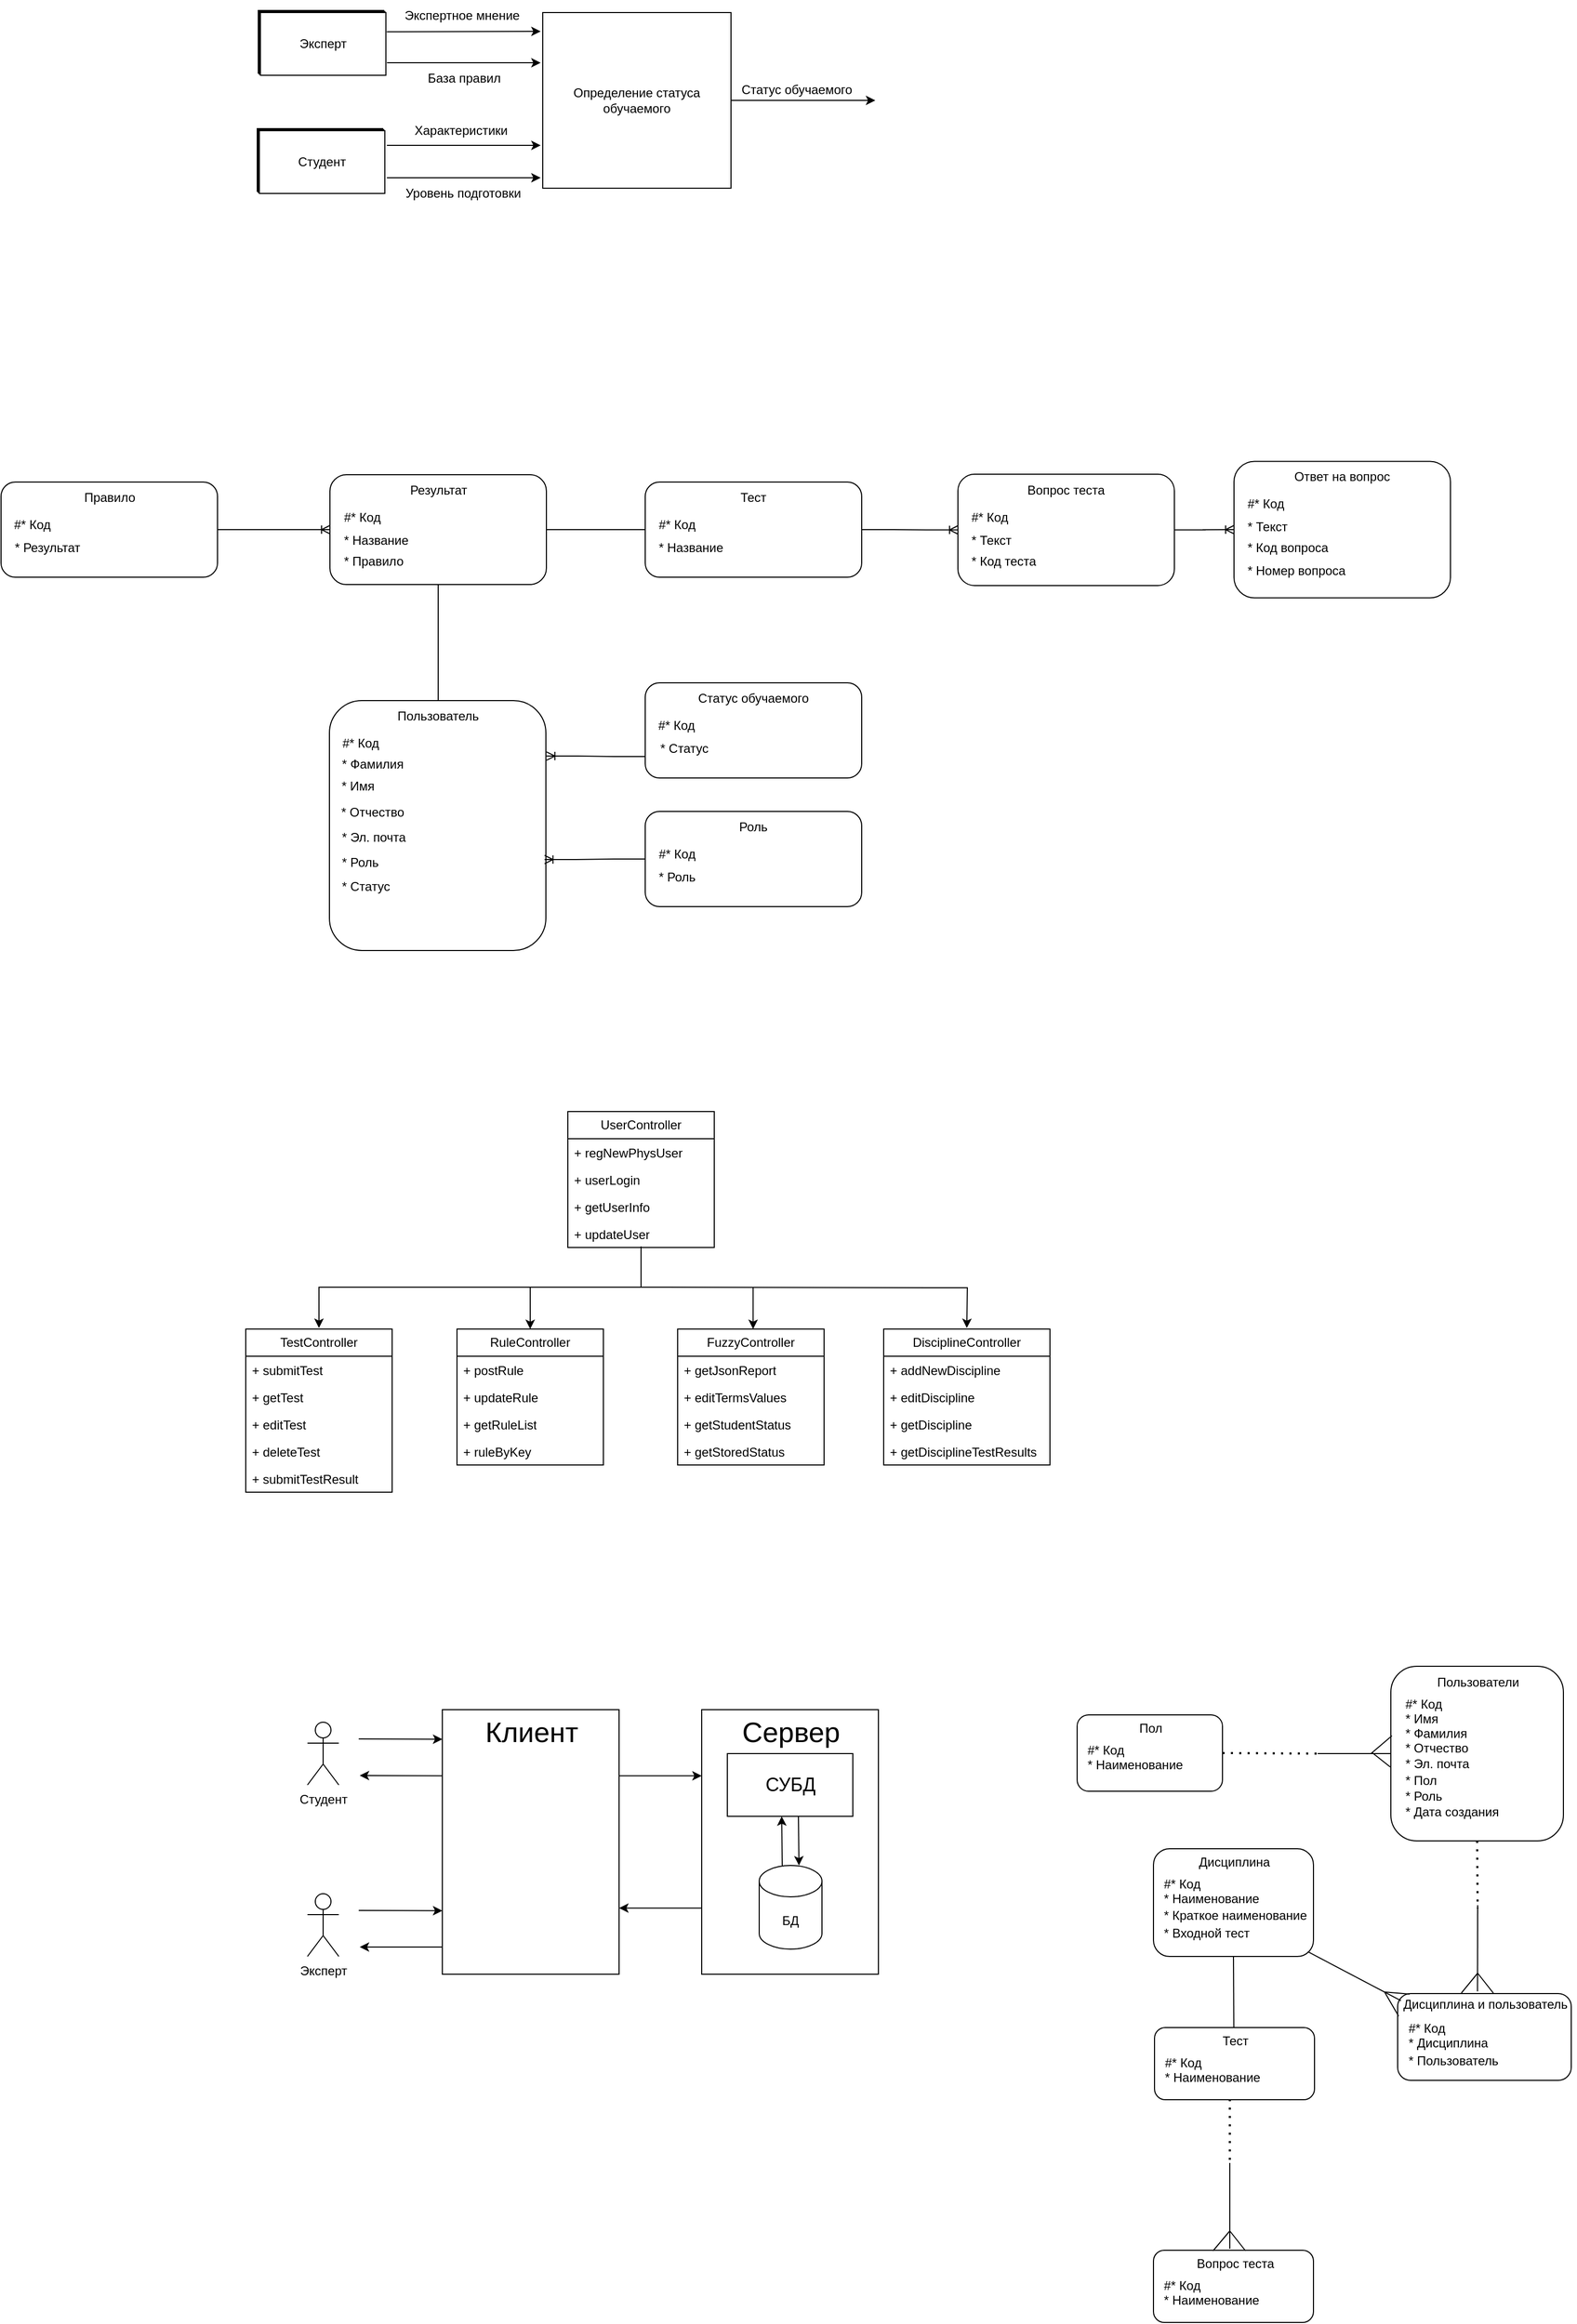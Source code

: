 <mxfile version="21.3.2" type="github">
  <diagram name="Page-1" id="r2jiotqS8Zv0sgoh7WJZ">
    <mxGraphModel dx="1830" dy="397" grid="0" gridSize="10" guides="1" tooltips="1" connect="1" arrows="1" fold="1" page="0" pageScale="1" pageWidth="827" pageHeight="1169" math="0" shadow="0">
      <root>
        <mxCell id="0" />
        <mxCell id="1" parent="0" />
        <mxCell id="Hc6-qmwHLXE1_6r6NP6y-1" value="" style="rounded=0;whiteSpace=wrap;html=1;" parent="1" vertex="1">
          <mxGeometry x="180" y="410" width="120" height="60" as="geometry" />
        </mxCell>
        <mxCell id="Hc6-qmwHLXE1_6r6NP6y-2" value="" style="rounded=0;whiteSpace=wrap;html=1;" parent="1" vertex="1">
          <mxGeometry x="181" y="411" width="120" height="60" as="geometry" />
        </mxCell>
        <mxCell id="Hc6-qmwHLXE1_6r6NP6y-3" value="Эксперт" style="rounded=0;whiteSpace=wrap;html=1;" parent="1" vertex="1">
          <mxGeometry x="182" y="412" width="120" height="60" as="geometry" />
        </mxCell>
        <mxCell id="Hc6-qmwHLXE1_6r6NP6y-4" value="" style="rounded=0;whiteSpace=wrap;html=1;" parent="1" vertex="1">
          <mxGeometry x="179" y="523" width="120" height="60" as="geometry" />
        </mxCell>
        <mxCell id="Hc6-qmwHLXE1_6r6NP6y-5" value="" style="rounded=0;whiteSpace=wrap;html=1;" parent="1" vertex="1">
          <mxGeometry x="180" y="524" width="120" height="60" as="geometry" />
        </mxCell>
        <mxCell id="Hc6-qmwHLXE1_6r6NP6y-6" value="Студент" style="rounded=0;whiteSpace=wrap;html=1;" parent="1" vertex="1">
          <mxGeometry x="181" y="525" width="120" height="60" as="geometry" />
        </mxCell>
        <mxCell id="Hc6-qmwHLXE1_6r6NP6y-7" value="Определение статуса обучаемого" style="rounded=0;whiteSpace=wrap;html=1;" parent="1" vertex="1">
          <mxGeometry x="452" y="412" width="180" height="168" as="geometry" />
        </mxCell>
        <mxCell id="Hc6-qmwHLXE1_6r6NP6y-8" value="" style="endArrow=classic;html=1;rounded=0;exitX=1.007;exitY=0.307;exitDx=0;exitDy=0;exitPerimeter=0;" parent="1" source="Hc6-qmwHLXE1_6r6NP6y-3" edge="1">
          <mxGeometry width="50" height="50" relative="1" as="geometry">
            <mxPoint x="340" y="520" as="sourcePoint" />
            <mxPoint x="450" y="430" as="targetPoint" />
          </mxGeometry>
        </mxCell>
        <mxCell id="Hc6-qmwHLXE1_6r6NP6y-9" value="Экспертное мнение" style="text;html=1;strokeColor=none;fillColor=none;align=center;verticalAlign=middle;whiteSpace=wrap;rounded=0;" parent="1" vertex="1">
          <mxGeometry x="300" y="400" width="150" height="30" as="geometry" />
        </mxCell>
        <mxCell id="Hc6-qmwHLXE1_6r6NP6y-10" value="" style="endArrow=classic;html=1;rounded=0;exitX=1.007;exitY=0.307;exitDx=0;exitDy=0;exitPerimeter=0;" parent="1" edge="1">
          <mxGeometry width="50" height="50" relative="1" as="geometry">
            <mxPoint x="303" y="460" as="sourcePoint" />
            <mxPoint x="450" y="460" as="targetPoint" />
          </mxGeometry>
        </mxCell>
        <mxCell id="Hc6-qmwHLXE1_6r6NP6y-11" value="База правил" style="text;html=1;strokeColor=none;fillColor=none;align=center;verticalAlign=middle;whiteSpace=wrap;rounded=0;" parent="1" vertex="1">
          <mxGeometry x="302" y="460" width="150" height="30" as="geometry" />
        </mxCell>
        <mxCell id="Hc6-qmwHLXE1_6r6NP6y-12" value="" style="endArrow=classic;html=1;rounded=0;exitX=1.007;exitY=0.307;exitDx=0;exitDy=0;exitPerimeter=0;" parent="1" edge="1">
          <mxGeometry width="50" height="50" relative="1" as="geometry">
            <mxPoint x="303" y="539" as="sourcePoint" />
            <mxPoint x="450" y="539" as="targetPoint" />
          </mxGeometry>
        </mxCell>
        <mxCell id="Hc6-qmwHLXE1_6r6NP6y-13" value="" style="endArrow=classic;html=1;rounded=0;exitX=1.007;exitY=0.307;exitDx=0;exitDy=0;exitPerimeter=0;" parent="1" edge="1">
          <mxGeometry width="50" height="50" relative="1" as="geometry">
            <mxPoint x="303" y="570" as="sourcePoint" />
            <mxPoint x="450" y="570" as="targetPoint" />
          </mxGeometry>
        </mxCell>
        <mxCell id="Hc6-qmwHLXE1_6r6NP6y-14" value="Характеристики" style="text;html=1;strokeColor=none;fillColor=none;align=center;verticalAlign=middle;whiteSpace=wrap;rounded=0;" parent="1" vertex="1">
          <mxGeometry x="299" y="510" width="150" height="30" as="geometry" />
        </mxCell>
        <mxCell id="Hc6-qmwHLXE1_6r6NP6y-16" value="Уровень подготовки" style="text;html=1;strokeColor=none;fillColor=none;align=center;verticalAlign=middle;whiteSpace=wrap;rounded=0;" parent="1" vertex="1">
          <mxGeometry x="301" y="570" width="150" height="30" as="geometry" />
        </mxCell>
        <mxCell id="Hc6-qmwHLXE1_6r6NP6y-17" value="" style="endArrow=classic;html=1;rounded=0;exitX=1;exitY=0.5;exitDx=0;exitDy=0;" parent="1" source="Hc6-qmwHLXE1_6r6NP6y-7" edge="1">
          <mxGeometry width="50" height="50" relative="1" as="geometry">
            <mxPoint x="590" y="510" as="sourcePoint" />
            <mxPoint x="770" y="496" as="targetPoint" />
          </mxGeometry>
        </mxCell>
        <mxCell id="Hc6-qmwHLXE1_6r6NP6y-18" value="Статус обучаемого" style="text;html=1;strokeColor=none;fillColor=none;align=center;verticalAlign=middle;whiteSpace=wrap;rounded=0;" parent="1" vertex="1">
          <mxGeometry x="620" y="471" width="150" height="30" as="geometry" />
        </mxCell>
        <mxCell id="RWuT2nsoBCj1wl-4rB-y-1" value="" style="rounded=1;whiteSpace=wrap;html=1;" parent="1" vertex="1">
          <mxGeometry x="-66" y="861" width="207" height="91" as="geometry" />
        </mxCell>
        <mxCell id="RWuT2nsoBCj1wl-4rB-y-2" value="Правило" style="text;html=1;strokeColor=none;fillColor=none;align=center;verticalAlign=middle;whiteSpace=wrap;rounded=0;" parent="1" vertex="1">
          <mxGeometry x="7.5" y="861" width="60" height="30" as="geometry" />
        </mxCell>
        <mxCell id="RWuT2nsoBCj1wl-4rB-y-3" value="#* Код" style="text;html=1;strokeColor=none;fillColor=none;align=center;verticalAlign=middle;whiteSpace=wrap;rounded=0;" parent="1" vertex="1">
          <mxGeometry x="-66" y="887" width="60" height="30" as="geometry" />
        </mxCell>
        <mxCell id="RWuT2nsoBCj1wl-4rB-y-4" value="* Результат" style="text;html=1;strokeColor=none;fillColor=none;align=center;verticalAlign=middle;whiteSpace=wrap;rounded=0;" parent="1" vertex="1">
          <mxGeometry x="-59" y="909" width="75" height="30" as="geometry" />
        </mxCell>
        <mxCell id="RWuT2nsoBCj1wl-4rB-y-8" value="" style="rounded=1;whiteSpace=wrap;html=1;" parent="1" vertex="1">
          <mxGeometry x="550" y="1053" width="207" height="91" as="geometry" />
        </mxCell>
        <mxCell id="RWuT2nsoBCj1wl-4rB-y-9" value="Статус обучаемого" style="text;html=1;strokeColor=none;fillColor=none;align=center;verticalAlign=middle;whiteSpace=wrap;rounded=0;" parent="1" vertex="1">
          <mxGeometry x="592.25" y="1053" width="122.5" height="30" as="geometry" />
        </mxCell>
        <mxCell id="RWuT2nsoBCj1wl-4rB-y-10" value="#* Код" style="text;html=1;strokeColor=none;fillColor=none;align=center;verticalAlign=middle;whiteSpace=wrap;rounded=0;" parent="1" vertex="1">
          <mxGeometry x="550" y="1079" width="60" height="30" as="geometry" />
        </mxCell>
        <mxCell id="RWuT2nsoBCj1wl-4rB-y-11" value="* Статус" style="text;html=1;strokeColor=none;fillColor=none;align=center;verticalAlign=middle;whiteSpace=wrap;rounded=0;" parent="1" vertex="1">
          <mxGeometry x="550" y="1101" width="75" height="30" as="geometry" />
        </mxCell>
        <mxCell id="RWuT2nsoBCj1wl-4rB-y-12" value="" style="rounded=1;whiteSpace=wrap;html=1;" parent="1" vertex="1">
          <mxGeometry x="248" y="1070" width="207" height="239" as="geometry" />
        </mxCell>
        <mxCell id="RWuT2nsoBCj1wl-4rB-y-13" value="Пользователь" style="text;html=1;strokeColor=none;fillColor=none;align=center;verticalAlign=middle;whiteSpace=wrap;rounded=0;" parent="1" vertex="1">
          <mxGeometry x="322" y="1070" width="60" height="30" as="geometry" />
        </mxCell>
        <mxCell id="RWuT2nsoBCj1wl-4rB-y-14" value="#* Код" style="text;html=1;strokeColor=none;fillColor=none;align=center;verticalAlign=middle;whiteSpace=wrap;rounded=0;" parent="1" vertex="1">
          <mxGeometry x="248" y="1096" width="60" height="30" as="geometry" />
        </mxCell>
        <mxCell id="RWuT2nsoBCj1wl-4rB-y-15" value="* Фамилия" style="text;html=1;strokeColor=none;fillColor=none;align=center;verticalAlign=middle;whiteSpace=wrap;rounded=0;" parent="1" vertex="1">
          <mxGeometry x="252" y="1115.5" width="75" height="30" as="geometry" />
        </mxCell>
        <mxCell id="RWuT2nsoBCj1wl-4rB-y-16" value="* Эл. почта" style="text;html=1;strokeColor=none;fillColor=none;align=left;verticalAlign=middle;whiteSpace=wrap;rounded=0;" parent="1" vertex="1">
          <mxGeometry x="258" y="1186" width="75" height="30" as="geometry" />
        </mxCell>
        <mxCell id="RWuT2nsoBCj1wl-4rB-y-17" value="" style="rounded=1;whiteSpace=wrap;html=1;" parent="1" vertex="1">
          <mxGeometry x="550" y="1176" width="207" height="91" as="geometry" />
        </mxCell>
        <mxCell id="RWuT2nsoBCj1wl-4rB-y-18" value="Роль" style="text;html=1;strokeColor=none;fillColor=none;align=center;verticalAlign=middle;whiteSpace=wrap;rounded=0;" parent="1" vertex="1">
          <mxGeometry x="592.25" y="1176" width="122.5" height="30" as="geometry" />
        </mxCell>
        <mxCell id="RWuT2nsoBCj1wl-4rB-y-19" value="#* Код" style="text;html=1;strokeColor=none;fillColor=none;align=left;verticalAlign=middle;whiteSpace=wrap;rounded=0;" parent="1" vertex="1">
          <mxGeometry x="561" y="1202" width="60" height="30" as="geometry" />
        </mxCell>
        <mxCell id="RWuT2nsoBCj1wl-4rB-y-20" value="* Роль" style="text;html=1;strokeColor=none;fillColor=none;align=left;verticalAlign=middle;whiteSpace=wrap;rounded=0;" parent="1" vertex="1">
          <mxGeometry x="561" y="1224" width="75" height="30" as="geometry" />
        </mxCell>
        <mxCell id="RWuT2nsoBCj1wl-4rB-y-21" value="* Роль" style="text;html=1;strokeColor=none;fillColor=none;align=left;verticalAlign=middle;whiteSpace=wrap;rounded=0;" parent="1" vertex="1">
          <mxGeometry x="258" y="1210" width="75" height="30" as="geometry" />
        </mxCell>
        <mxCell id="RWuT2nsoBCj1wl-4rB-y-22" value="* Статус" style="text;html=1;strokeColor=none;fillColor=none;align=left;verticalAlign=middle;whiteSpace=wrap;rounded=0;" parent="1" vertex="1">
          <mxGeometry x="258" y="1233" width="75" height="30" as="geometry" />
        </mxCell>
        <mxCell id="RWuT2nsoBCj1wl-4rB-y-24" value="" style="rounded=1;whiteSpace=wrap;html=1;" parent="1" vertex="1">
          <mxGeometry x="550" y="861" width="207" height="91" as="geometry" />
        </mxCell>
        <mxCell id="RWuT2nsoBCj1wl-4rB-y-25" value="Тест" style="text;html=1;strokeColor=none;fillColor=none;align=center;verticalAlign=middle;whiteSpace=wrap;rounded=0;" parent="1" vertex="1">
          <mxGeometry x="592.25" y="861" width="122.5" height="30" as="geometry" />
        </mxCell>
        <mxCell id="RWuT2nsoBCj1wl-4rB-y-26" value="#* Код" style="text;html=1;strokeColor=none;fillColor=none;align=left;verticalAlign=middle;whiteSpace=wrap;rounded=0;" parent="1" vertex="1">
          <mxGeometry x="561" y="887" width="60" height="30" as="geometry" />
        </mxCell>
        <mxCell id="RWuT2nsoBCj1wl-4rB-y-27" value="* Название" style="text;html=1;strokeColor=none;fillColor=none;align=left;verticalAlign=middle;whiteSpace=wrap;rounded=0;" parent="1" vertex="1">
          <mxGeometry x="561" y="909" width="75" height="30" as="geometry" />
        </mxCell>
        <mxCell id="RWuT2nsoBCj1wl-4rB-y-28" value="" style="rounded=1;whiteSpace=wrap;html=1;" parent="1" vertex="1">
          <mxGeometry x="248.5" y="854" width="207" height="105" as="geometry" />
        </mxCell>
        <mxCell id="RWuT2nsoBCj1wl-4rB-y-29" value="Результат" style="text;html=1;strokeColor=none;fillColor=none;align=center;verticalAlign=middle;whiteSpace=wrap;rounded=0;" parent="1" vertex="1">
          <mxGeometry x="290.75" y="854" width="122.5" height="30" as="geometry" />
        </mxCell>
        <mxCell id="RWuT2nsoBCj1wl-4rB-y-30" value="#* Код" style="text;html=1;strokeColor=none;fillColor=none;align=left;verticalAlign=middle;whiteSpace=wrap;rounded=0;" parent="1" vertex="1">
          <mxGeometry x="259.5" y="880" width="60" height="30" as="geometry" />
        </mxCell>
        <mxCell id="RWuT2nsoBCj1wl-4rB-y-31" value="* Название" style="text;html=1;strokeColor=none;fillColor=none;align=left;verticalAlign=middle;whiteSpace=wrap;rounded=0;" parent="1" vertex="1">
          <mxGeometry x="259.5" y="902" width="75" height="30" as="geometry" />
        </mxCell>
        <mxCell id="RWuT2nsoBCj1wl-4rB-y-32" value="* Правило" style="text;html=1;strokeColor=none;fillColor=none;align=left;verticalAlign=middle;whiteSpace=wrap;rounded=0;" parent="1" vertex="1">
          <mxGeometry x="259.5" y="922" width="75" height="30" as="geometry" />
        </mxCell>
        <mxCell id="RWuT2nsoBCj1wl-4rB-y-37" value="" style="rounded=1;whiteSpace=wrap;html=1;" parent="1" vertex="1">
          <mxGeometry x="849" y="853.5" width="207" height="106.5" as="geometry" />
        </mxCell>
        <mxCell id="RWuT2nsoBCj1wl-4rB-y-38" value="Вопрос теста" style="text;html=1;strokeColor=none;fillColor=none;align=center;verticalAlign=middle;whiteSpace=wrap;rounded=0;" parent="1" vertex="1">
          <mxGeometry x="891.25" y="853.5" width="122.5" height="30" as="geometry" />
        </mxCell>
        <mxCell id="RWuT2nsoBCj1wl-4rB-y-39" value="#* Код" style="text;html=1;strokeColor=none;fillColor=none;align=left;verticalAlign=middle;whiteSpace=wrap;rounded=0;" parent="1" vertex="1">
          <mxGeometry x="860" y="879.5" width="60" height="30" as="geometry" />
        </mxCell>
        <mxCell id="RWuT2nsoBCj1wl-4rB-y-40" value="* Текст" style="text;html=1;strokeColor=none;fillColor=none;align=left;verticalAlign=middle;whiteSpace=wrap;rounded=0;" parent="1" vertex="1">
          <mxGeometry x="860" y="901.5" width="75" height="30" as="geometry" />
        </mxCell>
        <mxCell id="RWuT2nsoBCj1wl-4rB-y-42" value="* Код теста" style="text;html=1;strokeColor=none;fillColor=none;align=left;verticalAlign=middle;whiteSpace=wrap;rounded=0;" parent="1" vertex="1">
          <mxGeometry x="860" y="921.5" width="127" height="30" as="geometry" />
        </mxCell>
        <mxCell id="RWuT2nsoBCj1wl-4rB-y-44" value="" style="rounded=1;whiteSpace=wrap;html=1;" parent="1" vertex="1">
          <mxGeometry x="1113" y="841.25" width="207" height="130.5" as="geometry" />
        </mxCell>
        <mxCell id="RWuT2nsoBCj1wl-4rB-y-45" value="Ответ на вопрос" style="text;html=1;strokeColor=none;fillColor=none;align=center;verticalAlign=middle;whiteSpace=wrap;rounded=0;" parent="1" vertex="1">
          <mxGeometry x="1155.25" y="841.25" width="122.5" height="30" as="geometry" />
        </mxCell>
        <mxCell id="RWuT2nsoBCj1wl-4rB-y-46" value="#* Код" style="text;html=1;strokeColor=none;fillColor=none;align=left;verticalAlign=middle;whiteSpace=wrap;rounded=0;" parent="1" vertex="1">
          <mxGeometry x="1124" y="867.25" width="60" height="30" as="geometry" />
        </mxCell>
        <mxCell id="RWuT2nsoBCj1wl-4rB-y-47" value="* Текст" style="text;html=1;strokeColor=none;fillColor=none;align=left;verticalAlign=middle;whiteSpace=wrap;rounded=0;" parent="1" vertex="1">
          <mxGeometry x="1124" y="889.25" width="75" height="30" as="geometry" />
        </mxCell>
        <mxCell id="RWuT2nsoBCj1wl-4rB-y-48" value="* Код вопроса" style="text;html=1;strokeColor=none;fillColor=none;align=left;verticalAlign=middle;whiteSpace=wrap;rounded=0;" parent="1" vertex="1">
          <mxGeometry x="1124" y="909.25" width="127" height="30" as="geometry" />
        </mxCell>
        <mxCell id="RWuT2nsoBCj1wl-4rB-y-49" value="* Номер вопроса" style="text;html=1;strokeColor=none;fillColor=none;align=left;verticalAlign=middle;whiteSpace=wrap;rounded=0;" parent="1" vertex="1">
          <mxGeometry x="1124" y="930.75" width="127" height="30" as="geometry" />
        </mxCell>
        <mxCell id="Kspr5tvsop0E_Swm152h-1" value="" style="edgeStyle=entityRelationEdgeStyle;fontSize=12;html=1;endArrow=ERoneToMany;rounded=0;entryX=0;entryY=0.5;entryDx=0;entryDy=0;exitX=1;exitY=0.5;exitDx=0;exitDy=0;" parent="1" source="RWuT2nsoBCj1wl-4rB-y-1" target="RWuT2nsoBCj1wl-4rB-y-28" edge="1">
          <mxGeometry width="100" height="100" relative="1" as="geometry">
            <mxPoint x="-220" y="1396" as="sourcePoint" />
            <mxPoint x="74" y="1126" as="targetPoint" />
          </mxGeometry>
        </mxCell>
        <mxCell id="Kspr5tvsop0E_Swm152h-2" value="" style="endArrow=none;html=1;rounded=0;exitX=0.5;exitY=1;exitDx=0;exitDy=0;entryX=0.5;entryY=0;entryDx=0;entryDy=0;" parent="1" source="RWuT2nsoBCj1wl-4rB-y-28" target="RWuT2nsoBCj1wl-4rB-y-13" edge="1">
          <mxGeometry relative="1" as="geometry">
            <mxPoint x="157" y="1135" as="sourcePoint" />
            <mxPoint x="317" y="1135" as="targetPoint" />
          </mxGeometry>
        </mxCell>
        <mxCell id="Kspr5tvsop0E_Swm152h-3" value="* Имя" style="text;html=1;strokeColor=none;fillColor=none;align=center;verticalAlign=middle;whiteSpace=wrap;rounded=0;" parent="1" vertex="1">
          <mxGeometry x="238" y="1137" width="75" height="30" as="geometry" />
        </mxCell>
        <mxCell id="Kspr5tvsop0E_Swm152h-4" value="* Отчество" style="text;html=1;strokeColor=none;fillColor=none;align=center;verticalAlign=middle;whiteSpace=wrap;rounded=0;" parent="1" vertex="1">
          <mxGeometry x="252" y="1162" width="75" height="30" as="geometry" />
        </mxCell>
        <mxCell id="Kspr5tvsop0E_Swm152h-5" value="" style="endArrow=none;html=1;rounded=0;exitX=0;exitY=0.5;exitDx=0;exitDy=0;entryX=1;entryY=0.5;entryDx=0;entryDy=0;" parent="1" source="RWuT2nsoBCj1wl-4rB-y-24" target="RWuT2nsoBCj1wl-4rB-y-28" edge="1">
          <mxGeometry relative="1" as="geometry">
            <mxPoint x="362" y="969" as="sourcePoint" />
            <mxPoint x="362" y="1080" as="targetPoint" />
          </mxGeometry>
        </mxCell>
        <mxCell id="Kspr5tvsop0E_Swm152h-6" value="" style="edgeStyle=entityRelationEdgeStyle;fontSize=12;html=1;endArrow=ERoneToMany;rounded=0;exitX=0;exitY=0.5;exitDx=0;exitDy=0;entryX=0.994;entryY=0.636;entryDx=0;entryDy=0;entryPerimeter=0;" parent="1" source="RWuT2nsoBCj1wl-4rB-y-17" target="RWuT2nsoBCj1wl-4rB-y-12" edge="1">
          <mxGeometry width="100" height="100" relative="1" as="geometry">
            <mxPoint x="445" y="1338" as="sourcePoint" />
            <mxPoint x="553" y="1338" as="targetPoint" />
          </mxGeometry>
        </mxCell>
        <mxCell id="Kspr5tvsop0E_Swm152h-7" value="" style="edgeStyle=entityRelationEdgeStyle;fontSize=12;html=1;endArrow=ERoneToMany;rounded=0;exitX=0;exitY=0.75;exitDx=0;exitDy=0;entryX=1.003;entryY=0.222;entryDx=0;entryDy=0;entryPerimeter=0;" parent="1" source="RWuT2nsoBCj1wl-4rB-y-11" target="RWuT2nsoBCj1wl-4rB-y-12" edge="1">
          <mxGeometry width="100" height="100" relative="1" as="geometry">
            <mxPoint x="625" y="1162" as="sourcePoint" />
            <mxPoint x="529" y="1162" as="targetPoint" />
          </mxGeometry>
        </mxCell>
        <mxCell id="Kspr5tvsop0E_Swm152h-8" value="" style="edgeStyle=entityRelationEdgeStyle;fontSize=12;html=1;endArrow=ERoneToMany;rounded=0;exitX=1;exitY=0.5;exitDx=0;exitDy=0;entryX=0;entryY=0.5;entryDx=0;entryDy=0;" parent="1" source="RWuT2nsoBCj1wl-4rB-y-24" target="RWuT2nsoBCj1wl-4rB-y-37" edge="1">
          <mxGeometry width="100" height="100" relative="1" as="geometry">
            <mxPoint x="560" y="1134" as="sourcePoint" />
            <mxPoint x="466" y="1133" as="targetPoint" />
          </mxGeometry>
        </mxCell>
        <mxCell id="Kspr5tvsop0E_Swm152h-9" value="" style="edgeStyle=entityRelationEdgeStyle;fontSize=12;html=1;endArrow=ERoneToMany;rounded=0;exitX=1;exitY=0.5;exitDx=0;exitDy=0;entryX=0;entryY=0.5;entryDx=0;entryDy=0;" parent="1" source="RWuT2nsoBCj1wl-4rB-y-37" target="RWuT2nsoBCj1wl-4rB-y-44" edge="1">
          <mxGeometry width="100" height="100" relative="1" as="geometry">
            <mxPoint x="1049" y="1084.21" as="sourcePoint" />
            <mxPoint x="1109" y="1083" as="targetPoint" />
          </mxGeometry>
        </mxCell>
        <mxCell id="7J0znBphMK5on-PZq-qu-32" value="" style="edgeStyle=orthogonalEdgeStyle;rounded=0;orthogonalLoop=1;jettySize=auto;html=1;entryX=0.5;entryY=0;entryDx=0;entryDy=0;" parent="1" edge="1">
          <mxGeometry relative="1" as="geometry">
            <mxPoint x="546" y="1592" as="sourcePoint" />
            <mxPoint x="238" y="1670" as="targetPoint" />
            <Array as="points">
              <mxPoint x="546" y="1631" />
              <mxPoint x="238" y="1631" />
            </Array>
          </mxGeometry>
        </mxCell>
        <mxCell id="7J0znBphMK5on-PZq-qu-33" value="" style="edgeStyle=orthogonalEdgeStyle;rounded=0;orthogonalLoop=1;jettySize=auto;html=1;entryX=0.5;entryY=0;entryDx=0;entryDy=0;" parent="1" edge="1">
          <mxGeometry relative="1" as="geometry">
            <mxPoint x="546" y="1631" as="sourcePoint" />
            <mxPoint x="857.5" y="1670" as="targetPoint" />
          </mxGeometry>
        </mxCell>
        <mxCell id="7J0znBphMK5on-PZq-qu-1" value="UserController" style="swimlane;fontStyle=0;childLayout=stackLayout;horizontal=1;startSize=26;fillColor=none;horizontalStack=0;resizeParent=1;resizeParentMax=0;resizeLast=0;collapsible=1;marginBottom=0;whiteSpace=wrap;html=1;" parent="1" vertex="1">
          <mxGeometry x="476" y="1463" width="140" height="130" as="geometry" />
        </mxCell>
        <mxCell id="7J0znBphMK5on-PZq-qu-2" value="+ regNewPhysUser" style="text;strokeColor=none;fillColor=none;align=left;verticalAlign=top;spacingLeft=4;spacingRight=4;overflow=hidden;rotatable=0;points=[[0,0.5],[1,0.5]];portConstraint=eastwest;whiteSpace=wrap;html=1;" parent="7J0znBphMK5on-PZq-qu-1" vertex="1">
          <mxGeometry y="26" width="140" height="26" as="geometry" />
        </mxCell>
        <mxCell id="7J0znBphMK5on-PZq-qu-3" value="+ userLogin" style="text;strokeColor=none;fillColor=none;align=left;verticalAlign=top;spacingLeft=4;spacingRight=4;overflow=hidden;rotatable=0;points=[[0,0.5],[1,0.5]];portConstraint=eastwest;whiteSpace=wrap;html=1;" parent="7J0znBphMK5on-PZq-qu-1" vertex="1">
          <mxGeometry y="52" width="140" height="26" as="geometry" />
        </mxCell>
        <mxCell id="7J0znBphMK5on-PZq-qu-4" value="+ getUserInfo" style="text;strokeColor=none;fillColor=none;align=left;verticalAlign=top;spacingLeft=4;spacingRight=4;overflow=hidden;rotatable=0;points=[[0,0.5],[1,0.5]];portConstraint=eastwest;whiteSpace=wrap;html=1;" parent="7J0znBphMK5on-PZq-qu-1" vertex="1">
          <mxGeometry y="78" width="140" height="26" as="geometry" />
        </mxCell>
        <mxCell id="7J0znBphMK5on-PZq-qu-9" value="+ updateUser" style="text;strokeColor=none;fillColor=none;align=left;verticalAlign=top;spacingLeft=4;spacingRight=4;overflow=hidden;rotatable=0;points=[[0,0.5],[1,0.5]];portConstraint=eastwest;whiteSpace=wrap;html=1;" parent="7J0znBphMK5on-PZq-qu-1" vertex="1">
          <mxGeometry y="104" width="140" height="26" as="geometry" />
        </mxCell>
        <mxCell id="7J0znBphMK5on-PZq-qu-10" value="TestController" style="swimlane;fontStyle=0;childLayout=stackLayout;horizontal=1;startSize=26;fillColor=none;horizontalStack=0;resizeParent=1;resizeParentMax=0;resizeLast=0;collapsible=1;marginBottom=0;whiteSpace=wrap;html=1;" parent="1" vertex="1">
          <mxGeometry x="168" y="1671" width="140" height="156" as="geometry" />
        </mxCell>
        <mxCell id="7J0znBphMK5on-PZq-qu-11" value="+ submitTest" style="text;strokeColor=none;fillColor=none;align=left;verticalAlign=top;spacingLeft=4;spacingRight=4;overflow=hidden;rotatable=0;points=[[0,0.5],[1,0.5]];portConstraint=eastwest;whiteSpace=wrap;html=1;" parent="7J0znBphMK5on-PZq-qu-10" vertex="1">
          <mxGeometry y="26" width="140" height="26" as="geometry" />
        </mxCell>
        <mxCell id="7J0znBphMK5on-PZq-qu-12" value="+ getTest" style="text;strokeColor=none;fillColor=none;align=left;verticalAlign=top;spacingLeft=4;spacingRight=4;overflow=hidden;rotatable=0;points=[[0,0.5],[1,0.5]];portConstraint=eastwest;whiteSpace=wrap;html=1;" parent="7J0znBphMK5on-PZq-qu-10" vertex="1">
          <mxGeometry y="52" width="140" height="26" as="geometry" />
        </mxCell>
        <mxCell id="7J0znBphMK5on-PZq-qu-13" value="+ editTest" style="text;strokeColor=none;fillColor=none;align=left;verticalAlign=top;spacingLeft=4;spacingRight=4;overflow=hidden;rotatable=0;points=[[0,0.5],[1,0.5]];portConstraint=eastwest;whiteSpace=wrap;html=1;" parent="7J0znBphMK5on-PZq-qu-10" vertex="1">
          <mxGeometry y="78" width="140" height="26" as="geometry" />
        </mxCell>
        <mxCell id="7J0znBphMK5on-PZq-qu-14" value="+ deleteTest" style="text;strokeColor=none;fillColor=none;align=left;verticalAlign=top;spacingLeft=4;spacingRight=4;overflow=hidden;rotatable=0;points=[[0,0.5],[1,0.5]];portConstraint=eastwest;whiteSpace=wrap;html=1;" parent="7J0znBphMK5on-PZq-qu-10" vertex="1">
          <mxGeometry y="104" width="140" height="26" as="geometry" />
        </mxCell>
        <mxCell id="7J0znBphMK5on-PZq-qu-15" value="+ submitTestResult" style="text;strokeColor=none;fillColor=none;align=left;verticalAlign=top;spacingLeft=4;spacingRight=4;overflow=hidden;rotatable=0;points=[[0,0.5],[1,0.5]];portConstraint=eastwest;whiteSpace=wrap;html=1;" parent="7J0znBphMK5on-PZq-qu-10" vertex="1">
          <mxGeometry y="130" width="140" height="26" as="geometry" />
        </mxCell>
        <mxCell id="7J0znBphMK5on-PZq-qu-16" value="RuleController" style="swimlane;fontStyle=0;childLayout=stackLayout;horizontal=1;startSize=26;fillColor=none;horizontalStack=0;resizeParent=1;resizeParentMax=0;resizeLast=0;collapsible=1;marginBottom=0;whiteSpace=wrap;html=1;" parent="1" vertex="1">
          <mxGeometry x="370" y="1671" width="140" height="130" as="geometry" />
        </mxCell>
        <mxCell id="7J0znBphMK5on-PZq-qu-17" value="+ postRule" style="text;strokeColor=none;fillColor=none;align=left;verticalAlign=top;spacingLeft=4;spacingRight=4;overflow=hidden;rotatable=0;points=[[0,0.5],[1,0.5]];portConstraint=eastwest;whiteSpace=wrap;html=1;" parent="7J0znBphMK5on-PZq-qu-16" vertex="1">
          <mxGeometry y="26" width="140" height="26" as="geometry" />
        </mxCell>
        <mxCell id="7J0znBphMK5on-PZq-qu-18" value="+ updateRule" style="text;strokeColor=none;fillColor=none;align=left;verticalAlign=top;spacingLeft=4;spacingRight=4;overflow=hidden;rotatable=0;points=[[0,0.5],[1,0.5]];portConstraint=eastwest;whiteSpace=wrap;html=1;" parent="7J0znBphMK5on-PZq-qu-16" vertex="1">
          <mxGeometry y="52" width="140" height="26" as="geometry" />
        </mxCell>
        <mxCell id="7J0znBphMK5on-PZq-qu-19" value="+ getRuleList" style="text;strokeColor=none;fillColor=none;align=left;verticalAlign=top;spacingLeft=4;spacingRight=4;overflow=hidden;rotatable=0;points=[[0,0.5],[1,0.5]];portConstraint=eastwest;whiteSpace=wrap;html=1;" parent="7J0znBphMK5on-PZq-qu-16" vertex="1">
          <mxGeometry y="78" width="140" height="26" as="geometry" />
        </mxCell>
        <mxCell id="7J0znBphMK5on-PZq-qu-20" value="+ ruleByKey" style="text;strokeColor=none;fillColor=none;align=left;verticalAlign=top;spacingLeft=4;spacingRight=4;overflow=hidden;rotatable=0;points=[[0,0.5],[1,0.5]];portConstraint=eastwest;whiteSpace=wrap;html=1;" parent="7J0znBphMK5on-PZq-qu-16" vertex="1">
          <mxGeometry y="104" width="140" height="26" as="geometry" />
        </mxCell>
        <mxCell id="7J0znBphMK5on-PZq-qu-21" value="FuzzyController" style="swimlane;fontStyle=0;childLayout=stackLayout;horizontal=1;startSize=26;fillColor=none;horizontalStack=0;resizeParent=1;resizeParentMax=0;resizeLast=0;collapsible=1;marginBottom=0;whiteSpace=wrap;html=1;" parent="1" vertex="1">
          <mxGeometry x="581" y="1671" width="140" height="130" as="geometry" />
        </mxCell>
        <mxCell id="7J0znBphMK5on-PZq-qu-22" value="+ getJsonReport" style="text;strokeColor=none;fillColor=none;align=left;verticalAlign=top;spacingLeft=4;spacingRight=4;overflow=hidden;rotatable=0;points=[[0,0.5],[1,0.5]];portConstraint=eastwest;whiteSpace=wrap;html=1;" parent="7J0znBphMK5on-PZq-qu-21" vertex="1">
          <mxGeometry y="26" width="140" height="26" as="geometry" />
        </mxCell>
        <mxCell id="7J0znBphMK5on-PZq-qu-23" value="+ editTermsValues" style="text;strokeColor=none;fillColor=none;align=left;verticalAlign=top;spacingLeft=4;spacingRight=4;overflow=hidden;rotatable=0;points=[[0,0.5],[1,0.5]];portConstraint=eastwest;whiteSpace=wrap;html=1;" parent="7J0znBphMK5on-PZq-qu-21" vertex="1">
          <mxGeometry y="52" width="140" height="26" as="geometry" />
        </mxCell>
        <mxCell id="7J0znBphMK5on-PZq-qu-24" value="+ getStudentStatus" style="text;strokeColor=none;fillColor=none;align=left;verticalAlign=top;spacingLeft=4;spacingRight=4;overflow=hidden;rotatable=0;points=[[0,0.5],[1,0.5]];portConstraint=eastwest;whiteSpace=wrap;html=1;" parent="7J0znBphMK5on-PZq-qu-21" vertex="1">
          <mxGeometry y="78" width="140" height="26" as="geometry" />
        </mxCell>
        <mxCell id="7J0znBphMK5on-PZq-qu-25" value="+ getStoredStatus" style="text;strokeColor=none;fillColor=none;align=left;verticalAlign=top;spacingLeft=4;spacingRight=4;overflow=hidden;rotatable=0;points=[[0,0.5],[1,0.5]];portConstraint=eastwest;whiteSpace=wrap;html=1;" parent="7J0znBphMK5on-PZq-qu-21" vertex="1">
          <mxGeometry y="104" width="140" height="26" as="geometry" />
        </mxCell>
        <mxCell id="7J0znBphMK5on-PZq-qu-26" value="DisciplineController" style="swimlane;fontStyle=0;childLayout=stackLayout;horizontal=1;startSize=26;fillColor=none;horizontalStack=0;resizeParent=1;resizeParentMax=0;resizeLast=0;collapsible=1;marginBottom=0;whiteSpace=wrap;html=1;" parent="1" vertex="1">
          <mxGeometry x="778" y="1671" width="159" height="130" as="geometry" />
        </mxCell>
        <mxCell id="7J0znBphMK5on-PZq-qu-27" value="+ addNewDiscipline" style="text;strokeColor=none;fillColor=none;align=left;verticalAlign=top;spacingLeft=4;spacingRight=4;overflow=hidden;rotatable=0;points=[[0,0.5],[1,0.5]];portConstraint=eastwest;whiteSpace=wrap;html=1;" parent="7J0znBphMK5on-PZq-qu-26" vertex="1">
          <mxGeometry y="26" width="159" height="26" as="geometry" />
        </mxCell>
        <mxCell id="7J0znBphMK5on-PZq-qu-28" value="+ editDiscipline" style="text;strokeColor=none;fillColor=none;align=left;verticalAlign=top;spacingLeft=4;spacingRight=4;overflow=hidden;rotatable=0;points=[[0,0.5],[1,0.5]];portConstraint=eastwest;whiteSpace=wrap;html=1;" parent="7J0znBphMK5on-PZq-qu-26" vertex="1">
          <mxGeometry y="52" width="159" height="26" as="geometry" />
        </mxCell>
        <mxCell id="7J0znBphMK5on-PZq-qu-29" value="+ getDiscipline" style="text;strokeColor=none;fillColor=none;align=left;verticalAlign=top;spacingLeft=4;spacingRight=4;overflow=hidden;rotatable=0;points=[[0,0.5],[1,0.5]];portConstraint=eastwest;whiteSpace=wrap;html=1;" parent="7J0znBphMK5on-PZq-qu-26" vertex="1">
          <mxGeometry y="78" width="159" height="26" as="geometry" />
        </mxCell>
        <mxCell id="7J0znBphMK5on-PZq-qu-30" value="+ getDisciplineTestResults" style="text;strokeColor=none;fillColor=none;align=left;verticalAlign=top;spacingLeft=4;spacingRight=4;overflow=hidden;rotatable=0;points=[[0,0.5],[1,0.5]];portConstraint=eastwest;whiteSpace=wrap;html=1;" parent="7J0znBphMK5on-PZq-qu-26" vertex="1">
          <mxGeometry y="104" width="159" height="26" as="geometry" />
        </mxCell>
        <mxCell id="7J0znBphMK5on-PZq-qu-34" value="" style="endArrow=classic;html=1;rounded=0;entryX=0.5;entryY=0;entryDx=0;entryDy=0;" parent="1" target="7J0znBphMK5on-PZq-qu-16" edge="1">
          <mxGeometry width="50" height="50" relative="1" as="geometry">
            <mxPoint x="440" y="1631" as="sourcePoint" />
            <mxPoint x="505" y="1847" as="targetPoint" />
          </mxGeometry>
        </mxCell>
        <mxCell id="7J0znBphMK5on-PZq-qu-35" value="" style="endArrow=classic;html=1;rounded=0;entryX=0.5;entryY=0;entryDx=0;entryDy=0;" parent="1" edge="1">
          <mxGeometry width="50" height="50" relative="1" as="geometry">
            <mxPoint x="653.16" y="1631" as="sourcePoint" />
            <mxPoint x="653.16" y="1671" as="targetPoint" />
          </mxGeometry>
        </mxCell>
        <mxCell id="7J0znBphMK5on-PZq-qu-37" value="" style="rounded=0;whiteSpace=wrap;html=1;" parent="1" vertex="1">
          <mxGeometry x="356" y="2035" width="169" height="253" as="geometry" />
        </mxCell>
        <mxCell id="7J0znBphMK5on-PZq-qu-38" value="&lt;font style=&quot;font-size: 27px;&quot;&gt;Клиент&lt;/font&gt;" style="text;html=1;align=center;verticalAlign=middle;resizable=0;points=[];autosize=1;strokeColor=none;fillColor=none;" parent="1" vertex="1">
          <mxGeometry x="387" y="2035" width="107" height="44" as="geometry" />
        </mxCell>
        <mxCell id="7J0znBphMK5on-PZq-qu-39" value="" style="rounded=0;whiteSpace=wrap;html=1;" parent="1" vertex="1">
          <mxGeometry x="604" y="2035" width="169" height="253" as="geometry" />
        </mxCell>
        <mxCell id="7J0znBphMK5on-PZq-qu-41" value="" style="endArrow=classic;html=1;rounded=0;exitX=1;exitY=0.25;exitDx=0;exitDy=0;entryX=0;entryY=0.25;entryDx=0;entryDy=0;" parent="1" source="7J0znBphMK5on-PZq-qu-37" target="7J0znBphMK5on-PZq-qu-39" edge="1">
          <mxGeometry width="50" height="50" relative="1" as="geometry">
            <mxPoint x="586" y="2402" as="sourcePoint" />
            <mxPoint x="636" y="2352" as="targetPoint" />
          </mxGeometry>
        </mxCell>
        <mxCell id="7J0znBphMK5on-PZq-qu-42" value="" style="endArrow=classic;html=1;rounded=0;entryX=1;entryY=0.75;entryDx=0;entryDy=0;exitX=0;exitY=0.75;exitDx=0;exitDy=0;" parent="1" source="7J0znBphMK5on-PZq-qu-39" target="7J0znBphMK5on-PZq-qu-37" edge="1">
          <mxGeometry width="50" height="50" relative="1" as="geometry">
            <mxPoint x="521" y="2432" as="sourcePoint" />
            <mxPoint x="571" y="2382" as="targetPoint" />
          </mxGeometry>
        </mxCell>
        <mxCell id="7J0znBphMK5on-PZq-qu-43" value="&lt;font style=&quot;font-size: 18px;&quot;&gt;СУБД&lt;/font&gt;" style="rounded=0;whiteSpace=wrap;html=1;" parent="1" vertex="1">
          <mxGeometry x="628.5" y="2077" width="120" height="60" as="geometry" />
        </mxCell>
        <mxCell id="7J0znBphMK5on-PZq-qu-44" value="БД" style="shape=cylinder3;whiteSpace=wrap;html=1;boundedLbl=1;backgroundOutline=1;size=15;" parent="1" vertex="1">
          <mxGeometry x="659" y="2184" width="60" height="80" as="geometry" />
        </mxCell>
        <mxCell id="7J0znBphMK5on-PZq-qu-45" value="" style="endArrow=classic;html=1;rounded=0;exitX=0.5;exitY=1;exitDx=0;exitDy=0;entryX=0.5;entryY=0;entryDx=0;entryDy=0;entryPerimeter=0;" parent="1" edge="1">
          <mxGeometry width="50" height="50" relative="1" as="geometry">
            <mxPoint x="696.5" y="2137" as="sourcePoint" />
            <mxPoint x="697" y="2184" as="targetPoint" />
          </mxGeometry>
        </mxCell>
        <mxCell id="7J0znBphMK5on-PZq-qu-46" value="" style="endArrow=classic;html=1;rounded=0;exitX=0.5;exitY=0;exitDx=0;exitDy=0;exitPerimeter=0;entryX=0.5;entryY=1;entryDx=0;entryDy=0;" parent="1" edge="1">
          <mxGeometry width="50" height="50" relative="1" as="geometry">
            <mxPoint x="681" y="2184" as="sourcePoint" />
            <mxPoint x="680.5" y="2137" as="targetPoint" />
          </mxGeometry>
        </mxCell>
        <mxCell id="7J0znBphMK5on-PZq-qu-47" value="&lt;font style=&quot;font-size: 27px;&quot;&gt;Сервер&lt;/font&gt;" style="text;html=1;align=center;verticalAlign=middle;resizable=0;points=[];autosize=1;strokeColor=none;fillColor=none;" parent="1" vertex="1">
          <mxGeometry x="633" y="2035" width="112" height="44" as="geometry" />
        </mxCell>
        <mxCell id="7J0znBphMK5on-PZq-qu-48" value="Студент" style="shape=umlActor;verticalLabelPosition=bottom;verticalAlign=top;html=1;outlineConnect=0;" parent="1" vertex="1">
          <mxGeometry x="227" y="2047" width="30" height="60" as="geometry" />
        </mxCell>
        <mxCell id="7J0znBphMK5on-PZq-qu-52" value="" style="endArrow=classic;html=1;rounded=0;entryX=0;entryY=0.25;entryDx=0;entryDy=0;" parent="1" edge="1">
          <mxGeometry width="50" height="50" relative="1" as="geometry">
            <mxPoint x="276" y="2063" as="sourcePoint" />
            <mxPoint x="356" y="2063.25" as="targetPoint" />
          </mxGeometry>
        </mxCell>
        <mxCell id="7J0znBphMK5on-PZq-qu-53" value="" style="endArrow=classic;html=1;rounded=0;exitX=0;exitY=0.25;exitDx=0;exitDy=0;" parent="1" source="7J0znBphMK5on-PZq-qu-37" edge="1">
          <mxGeometry width="50" height="50" relative="1" as="geometry">
            <mxPoint x="276" y="2103" as="sourcePoint" />
            <mxPoint x="277" y="2098" as="targetPoint" />
          </mxGeometry>
        </mxCell>
        <mxCell id="7J0znBphMK5on-PZq-qu-54" value="Эксперт" style="shape=umlActor;verticalLabelPosition=bottom;verticalAlign=top;html=1;outlineConnect=0;" parent="1" vertex="1">
          <mxGeometry x="227" y="2211" width="30" height="60" as="geometry" />
        </mxCell>
        <mxCell id="7J0znBphMK5on-PZq-qu-55" value="" style="endArrow=classic;html=1;rounded=0;entryX=0;entryY=0.25;entryDx=0;entryDy=0;" parent="1" edge="1">
          <mxGeometry width="50" height="50" relative="1" as="geometry">
            <mxPoint x="276" y="2227" as="sourcePoint" />
            <mxPoint x="356" y="2227.25" as="targetPoint" />
          </mxGeometry>
        </mxCell>
        <mxCell id="7J0znBphMK5on-PZq-qu-56" value="" style="endArrow=classic;html=1;rounded=0;exitX=0;exitY=0.25;exitDx=0;exitDy=0;" parent="1" edge="1">
          <mxGeometry width="50" height="50" relative="1" as="geometry">
            <mxPoint x="356" y="2262" as="sourcePoint" />
            <mxPoint x="277" y="2262" as="targetPoint" />
          </mxGeometry>
        </mxCell>
        <mxCell id="jQN78_vai4_XM9gLGjwM-1" value="" style="rounded=1;whiteSpace=wrap;html=1;" vertex="1" parent="1">
          <mxGeometry x="1263" y="1993.5" width="165" height="167" as="geometry" />
        </mxCell>
        <mxCell id="jQN78_vai4_XM9gLGjwM-2" value="Пользователи" style="text;html=1;align=center;verticalAlign=middle;resizable=0;points=[];autosize=1;strokeColor=none;fillColor=none;" vertex="1" parent="1">
          <mxGeometry x="1297.5" y="1995.5" width="96" height="26" as="geometry" />
        </mxCell>
        <mxCell id="jQN78_vai4_XM9gLGjwM-3" value="#* Код" style="text;html=1;align=left;verticalAlign=middle;resizable=0;points=[];autosize=1;strokeColor=none;fillColor=none;" vertex="1" parent="1">
          <mxGeometry x="1275" y="2016.5" width="53" height="26" as="geometry" />
        </mxCell>
        <mxCell id="jQN78_vai4_XM9gLGjwM-4" value="* Имя" style="text;html=1;align=left;verticalAlign=middle;resizable=0;points=[];autosize=1;strokeColor=none;fillColor=none;" vertex="1" parent="1">
          <mxGeometry x="1275" y="2030.5" width="49" height="26" as="geometry" />
        </mxCell>
        <mxCell id="jQN78_vai4_XM9gLGjwM-5" value="* Фамилия" style="text;html=1;align=left;verticalAlign=middle;resizable=0;points=[];autosize=1;strokeColor=none;fillColor=none;" vertex="1" parent="1">
          <mxGeometry x="1275" y="2044.5" width="77" height="26" as="geometry" />
        </mxCell>
        <mxCell id="jQN78_vai4_XM9gLGjwM-6" value="* Отчество" style="text;html=1;align=left;verticalAlign=middle;resizable=0;points=[];autosize=1;strokeColor=none;fillColor=none;" vertex="1" parent="1">
          <mxGeometry x="1275" y="2058.5" width="78" height="26" as="geometry" />
        </mxCell>
        <mxCell id="jQN78_vai4_XM9gLGjwM-7" value="* Эл. почта" style="text;html=1;align=left;verticalAlign=middle;resizable=0;points=[];autosize=1;strokeColor=none;fillColor=none;" vertex="1" parent="1">
          <mxGeometry x="1274.5" y="2073.5" width="79" height="26" as="geometry" />
        </mxCell>
        <mxCell id="jQN78_vai4_XM9gLGjwM-8" value="* Пол" style="text;html=1;align=left;verticalAlign=middle;resizable=0;points=[];autosize=1;strokeColor=none;fillColor=none;" vertex="1" parent="1">
          <mxGeometry x="1275" y="2089.5" width="48" height="26" as="geometry" />
        </mxCell>
        <mxCell id="jQN78_vai4_XM9gLGjwM-9" value="* Роль" style="text;html=1;align=left;verticalAlign=middle;resizable=0;points=[];autosize=1;strokeColor=none;fillColor=none;" vertex="1" parent="1">
          <mxGeometry x="1275" y="2104.5" width="53" height="26" as="geometry" />
        </mxCell>
        <mxCell id="jQN78_vai4_XM9gLGjwM-10" value="* Дата создания" style="text;html=1;align=left;verticalAlign=middle;resizable=0;points=[];autosize=1;strokeColor=none;fillColor=none;" vertex="1" parent="1">
          <mxGeometry x="1275" y="2119.5" width="107" height="26" as="geometry" />
        </mxCell>
        <mxCell id="jQN78_vai4_XM9gLGjwM-11" value="" style="rounded=1;whiteSpace=wrap;html=1;" vertex="1" parent="1">
          <mxGeometry x="963" y="2040" width="139" height="73" as="geometry" />
        </mxCell>
        <mxCell id="jQN78_vai4_XM9gLGjwM-12" value="Пол" style="text;html=1;align=center;verticalAlign=middle;resizable=0;points=[];autosize=1;strokeColor=none;fillColor=none;" vertex="1" parent="1">
          <mxGeometry x="1012.5" y="2040" width="40" height="26" as="geometry" />
        </mxCell>
        <mxCell id="jQN78_vai4_XM9gLGjwM-13" value="#* Код" style="text;html=1;align=left;verticalAlign=middle;resizable=0;points=[];autosize=1;strokeColor=none;fillColor=none;" vertex="1" parent="1">
          <mxGeometry x="971" y="2060.5" width="53" height="26" as="geometry" />
        </mxCell>
        <mxCell id="jQN78_vai4_XM9gLGjwM-14" value="* Наименование" style="text;html=1;align=left;verticalAlign=middle;resizable=0;points=[];autosize=1;strokeColor=none;fillColor=none;" vertex="1" parent="1">
          <mxGeometry x="971" y="2074.5" width="109" height="26" as="geometry" />
        </mxCell>
        <mxCell id="jQN78_vai4_XM9gLGjwM-15" value="" style="endArrow=none;html=1;rounded=0;entryX=0;entryY=0.5;entryDx=0;entryDy=0;" edge="1" parent="1" target="jQN78_vai4_XM9gLGjwM-1">
          <mxGeometry width="50" height="50" relative="1" as="geometry">
            <mxPoint x="1193" y="2077" as="sourcePoint" />
            <mxPoint x="1252" y="2057" as="targetPoint" />
          </mxGeometry>
        </mxCell>
        <mxCell id="jQN78_vai4_XM9gLGjwM-16" value="" style="endArrow=none;dashed=1;html=1;dashPattern=1 3;strokeWidth=2;rounded=0;exitX=1;exitY=0.5;exitDx=0;exitDy=0;" edge="1" parent="1" source="jQN78_vai4_XM9gLGjwM-11">
          <mxGeometry width="50" height="50" relative="1" as="geometry">
            <mxPoint x="1126" y="2145" as="sourcePoint" />
            <mxPoint x="1194" y="2077" as="targetPoint" />
          </mxGeometry>
        </mxCell>
        <mxCell id="jQN78_vai4_XM9gLGjwM-18" value="" style="endArrow=none;html=1;rounded=0;" edge="1" parent="1">
          <mxGeometry width="50" height="50" relative="1" as="geometry">
            <mxPoint x="1244" y="2077" as="sourcePoint" />
            <mxPoint x="1264" y="2060" as="targetPoint" />
          </mxGeometry>
        </mxCell>
        <mxCell id="jQN78_vai4_XM9gLGjwM-19" value="" style="endArrow=none;html=1;rounded=0;entryX=-0.003;entryY=0.577;entryDx=0;entryDy=0;entryPerimeter=0;" edge="1" parent="1" target="jQN78_vai4_XM9gLGjwM-1">
          <mxGeometry width="50" height="50" relative="1" as="geometry">
            <mxPoint x="1245" y="2076" as="sourcePoint" />
            <mxPoint x="1225" y="2139" as="targetPoint" />
          </mxGeometry>
        </mxCell>
        <mxCell id="jQN78_vai4_XM9gLGjwM-20" value="" style="rounded=1;whiteSpace=wrap;html=1;" vertex="1" parent="1">
          <mxGeometry x="1036" y="2168" width="153" height="103" as="geometry" />
        </mxCell>
        <mxCell id="jQN78_vai4_XM9gLGjwM-21" value="Дисциплина" style="text;html=1;align=center;verticalAlign=middle;resizable=0;points=[];autosize=1;strokeColor=none;fillColor=none;" vertex="1" parent="1">
          <mxGeometry x="1069.5" y="2168" width="86" height="26" as="geometry" />
        </mxCell>
        <mxCell id="jQN78_vai4_XM9gLGjwM-22" value="#* Код" style="text;html=1;align=left;verticalAlign=middle;resizable=0;points=[];autosize=1;strokeColor=none;fillColor=none;" vertex="1" parent="1">
          <mxGeometry x="1044" y="2188.5" width="53" height="26" as="geometry" />
        </mxCell>
        <mxCell id="jQN78_vai4_XM9gLGjwM-23" value="* Наименование" style="text;html=1;align=left;verticalAlign=middle;resizable=0;points=[];autosize=1;strokeColor=none;fillColor=none;" vertex="1" parent="1">
          <mxGeometry x="1044" y="2202.5" width="109" height="26" as="geometry" />
        </mxCell>
        <mxCell id="jQN78_vai4_XM9gLGjwM-24" value="* Краткое наименование" style="text;html=1;align=left;verticalAlign=middle;resizable=0;points=[];autosize=1;strokeColor=none;fillColor=none;" vertex="1" parent="1">
          <mxGeometry x="1044" y="2219" width="155" height="26" as="geometry" />
        </mxCell>
        <mxCell id="jQN78_vai4_XM9gLGjwM-25" value="* Входной тест" style="text;html=1;align=left;verticalAlign=middle;resizable=0;points=[];autosize=1;strokeColor=none;fillColor=none;" vertex="1" parent="1">
          <mxGeometry x="1044" y="2236" width="100" height="26" as="geometry" />
        </mxCell>
        <mxCell id="jQN78_vai4_XM9gLGjwM-27" value="" style="rounded=1;whiteSpace=wrap;html=1;" vertex="1" parent="1">
          <mxGeometry x="1269.5" y="2306.5" width="166" height="83" as="geometry" />
        </mxCell>
        <mxCell id="jQN78_vai4_XM9gLGjwM-28" value="Дисциплина и пользователь" style="text;html=1;align=center;verticalAlign=middle;resizable=0;points=[];autosize=1;strokeColor=none;fillColor=none;" vertex="1" parent="1">
          <mxGeometry x="1265" y="2304" width="175" height="26" as="geometry" />
        </mxCell>
        <mxCell id="jQN78_vai4_XM9gLGjwM-29" value="#* Код" style="text;html=1;align=left;verticalAlign=middle;resizable=0;points=[];autosize=1;strokeColor=none;fillColor=none;" vertex="1" parent="1">
          <mxGeometry x="1277.5" y="2327" width="53" height="26" as="geometry" />
        </mxCell>
        <mxCell id="jQN78_vai4_XM9gLGjwM-30" value="* Дисциплина" style="text;html=1;align=left;verticalAlign=middle;resizable=0;points=[];autosize=1;strokeColor=none;fillColor=none;" vertex="1" parent="1">
          <mxGeometry x="1277.5" y="2341" width="94" height="26" as="geometry" />
        </mxCell>
        <mxCell id="jQN78_vai4_XM9gLGjwM-31" value="* Пользователь" style="text;html=1;align=left;verticalAlign=middle;resizable=0;points=[];autosize=1;strokeColor=none;fillColor=none;" vertex="1" parent="1">
          <mxGeometry x="1277.5" y="2357.5" width="104" height="26" as="geometry" />
        </mxCell>
        <mxCell id="jQN78_vai4_XM9gLGjwM-34" value="" style="endArrow=none;html=1;rounded=0;exitX=0.462;exitY=0.013;exitDx=0;exitDy=0;exitPerimeter=0;" edge="1" parent="1" source="jQN78_vai4_XM9gLGjwM-28">
          <mxGeometry width="50" height="50" relative="1" as="geometry">
            <mxPoint x="1593" y="2201" as="sourcePoint" />
            <mxPoint x="1346" y="2222" as="targetPoint" />
          </mxGeometry>
        </mxCell>
        <mxCell id="jQN78_vai4_XM9gLGjwM-35" value="" style="endArrow=none;html=1;rounded=0;" edge="1" parent="1">
          <mxGeometry width="50" height="50" relative="1" as="geometry">
            <mxPoint x="1346" y="2287" as="sourcePoint" />
            <mxPoint x="1361" y="2306" as="targetPoint" />
          </mxGeometry>
        </mxCell>
        <mxCell id="jQN78_vai4_XM9gLGjwM-36" value="" style="endArrow=none;dashed=1;html=1;dashPattern=1 3;strokeWidth=2;rounded=0;exitX=0.5;exitY=1;exitDx=0;exitDy=0;" edge="1" parent="1" source="jQN78_vai4_XM9gLGjwM-1">
          <mxGeometry width="50" height="50" relative="1" as="geometry">
            <mxPoint x="1301.5" y="2219" as="sourcePoint" />
            <mxPoint x="1346" y="2225" as="targetPoint" />
          </mxGeometry>
        </mxCell>
        <mxCell id="jQN78_vai4_XM9gLGjwM-37" value="" style="endArrow=none;html=1;rounded=0;entryX=0.374;entryY=0.077;entryDx=0;entryDy=0;entryPerimeter=0;" edge="1" parent="1" target="jQN78_vai4_XM9gLGjwM-28">
          <mxGeometry width="50" height="50" relative="1" as="geometry">
            <mxPoint x="1346" y="2287" as="sourcePoint" />
            <mxPoint x="1361" y="2306" as="targetPoint" />
          </mxGeometry>
        </mxCell>
        <mxCell id="jQN78_vai4_XM9gLGjwM-38" value="" style="endArrow=none;html=1;rounded=0;exitX=0.965;exitY=0.956;exitDx=0;exitDy=0;exitPerimeter=0;entryX=0.019;entryY=0.082;entryDx=0;entryDy=0;entryPerimeter=0;" edge="1" parent="1" source="jQN78_vai4_XM9gLGjwM-20" target="jQN78_vai4_XM9gLGjwM-27">
          <mxGeometry width="50" height="50" relative="1" as="geometry">
            <mxPoint x="1191" y="2277" as="sourcePoint" />
            <mxPoint x="1282" y="2304" as="targetPoint" />
          </mxGeometry>
        </mxCell>
        <mxCell id="jQN78_vai4_XM9gLGjwM-39" value="" style="endArrow=none;html=1;rounded=0;" edge="1" parent="1">
          <mxGeometry width="50" height="50" relative="1" as="geometry">
            <mxPoint x="1257" y="2305" as="sourcePoint" />
            <mxPoint x="1281" y="2307" as="targetPoint" />
          </mxGeometry>
        </mxCell>
        <mxCell id="jQN78_vai4_XM9gLGjwM-40" value="" style="endArrow=none;html=1;rounded=0;entryX=0.031;entryY=0.929;entryDx=0;entryDy=0;entryPerimeter=0;" edge="1" parent="1" target="jQN78_vai4_XM9gLGjwM-28">
          <mxGeometry width="50" height="50" relative="1" as="geometry">
            <mxPoint x="1257" y="2305" as="sourcePoint" />
            <mxPoint x="1291" y="2317" as="targetPoint" />
          </mxGeometry>
        </mxCell>
        <mxCell id="jQN78_vai4_XM9gLGjwM-41" value="" style="rounded=1;whiteSpace=wrap;html=1;" vertex="1" parent="1">
          <mxGeometry x="1037" y="2339" width="153" height="69" as="geometry" />
        </mxCell>
        <mxCell id="jQN78_vai4_XM9gLGjwM-42" value="Тест" style="text;html=1;align=center;verticalAlign=middle;resizable=0;points=[];autosize=1;strokeColor=none;fillColor=none;" vertex="1" parent="1">
          <mxGeometry x="1092.5" y="2339" width="43" height="26" as="geometry" />
        </mxCell>
        <mxCell id="jQN78_vai4_XM9gLGjwM-43" value="#* Код" style="text;html=1;align=left;verticalAlign=middle;resizable=0;points=[];autosize=1;strokeColor=none;fillColor=none;" vertex="1" parent="1">
          <mxGeometry x="1045" y="2359.5" width="53" height="26" as="geometry" />
        </mxCell>
        <mxCell id="jQN78_vai4_XM9gLGjwM-44" value="* Наименование" style="text;html=1;align=left;verticalAlign=middle;resizable=0;points=[];autosize=1;strokeColor=none;fillColor=none;" vertex="1" parent="1">
          <mxGeometry x="1045" y="2373.5" width="109" height="26" as="geometry" />
        </mxCell>
        <mxCell id="jQN78_vai4_XM9gLGjwM-46" value="" style="endArrow=none;html=1;rounded=0;exitX=0.5;exitY=1;exitDx=0;exitDy=0;entryX=0.473;entryY=0.011;entryDx=0;entryDy=0;entryPerimeter=0;" edge="1" parent="1" source="jQN78_vai4_XM9gLGjwM-20" target="jQN78_vai4_XM9gLGjwM-42">
          <mxGeometry width="50" height="50" relative="1" as="geometry">
            <mxPoint x="1194" y="2276" as="sourcePoint" />
            <mxPoint x="1138" y="2312" as="targetPoint" />
          </mxGeometry>
        </mxCell>
        <mxCell id="jQN78_vai4_XM9gLGjwM-47" value="" style="rounded=1;whiteSpace=wrap;html=1;" vertex="1" parent="1">
          <mxGeometry x="1036" y="2552" width="153" height="69" as="geometry" />
        </mxCell>
        <mxCell id="jQN78_vai4_XM9gLGjwM-48" value="Вопрос теста" style="text;html=1;align=center;verticalAlign=middle;resizable=0;points=[];autosize=1;strokeColor=none;fillColor=none;" vertex="1" parent="1">
          <mxGeometry x="1067.5" y="2552" width="92" height="26" as="geometry" />
        </mxCell>
        <mxCell id="jQN78_vai4_XM9gLGjwM-49" value="#* Код" style="text;html=1;align=left;verticalAlign=middle;resizable=0;points=[];autosize=1;strokeColor=none;fillColor=none;" vertex="1" parent="1">
          <mxGeometry x="1044" y="2572.5" width="53" height="26" as="geometry" />
        </mxCell>
        <mxCell id="jQN78_vai4_XM9gLGjwM-50" value="* Наименование" style="text;html=1;align=left;verticalAlign=middle;resizable=0;points=[];autosize=1;strokeColor=none;fillColor=none;" vertex="1" parent="1">
          <mxGeometry x="1044" y="2586.5" width="109" height="26" as="geometry" />
        </mxCell>
        <mxCell id="jQN78_vai4_XM9gLGjwM-51" value="" style="endArrow=none;html=1;rounded=0;exitX=0.462;exitY=0.013;exitDx=0;exitDy=0;exitPerimeter=0;" edge="1" parent="1">
          <mxGeometry width="50" height="50" relative="1" as="geometry">
            <mxPoint x="1109" y="2550.5" as="sourcePoint" />
            <mxPoint x="1109" y="2468.5" as="targetPoint" />
          </mxGeometry>
        </mxCell>
        <mxCell id="jQN78_vai4_XM9gLGjwM-52" value="" style="endArrow=none;html=1;rounded=0;" edge="1" parent="1">
          <mxGeometry width="50" height="50" relative="1" as="geometry">
            <mxPoint x="1109" y="2533.5" as="sourcePoint" />
            <mxPoint x="1124" y="2552.5" as="targetPoint" />
          </mxGeometry>
        </mxCell>
        <mxCell id="jQN78_vai4_XM9gLGjwM-53" value="" style="endArrow=none;dashed=1;html=1;dashPattern=1 3;strokeWidth=2;rounded=0;exitX=0.5;exitY=1;exitDx=0;exitDy=0;" edge="1" parent="1">
          <mxGeometry width="50" height="50" relative="1" as="geometry">
            <mxPoint x="1109" y="2407.5" as="sourcePoint" />
            <mxPoint x="1109" y="2471.5" as="targetPoint" />
          </mxGeometry>
        </mxCell>
        <mxCell id="jQN78_vai4_XM9gLGjwM-54" value="" style="endArrow=none;html=1;rounded=0;entryX=0.374;entryY=0.077;entryDx=0;entryDy=0;entryPerimeter=0;" edge="1" parent="1">
          <mxGeometry width="50" height="50" relative="1" as="geometry">
            <mxPoint x="1109" y="2533.5" as="sourcePoint" />
            <mxPoint x="1093" y="2552.5" as="targetPoint" />
          </mxGeometry>
        </mxCell>
      </root>
    </mxGraphModel>
  </diagram>
</mxfile>
